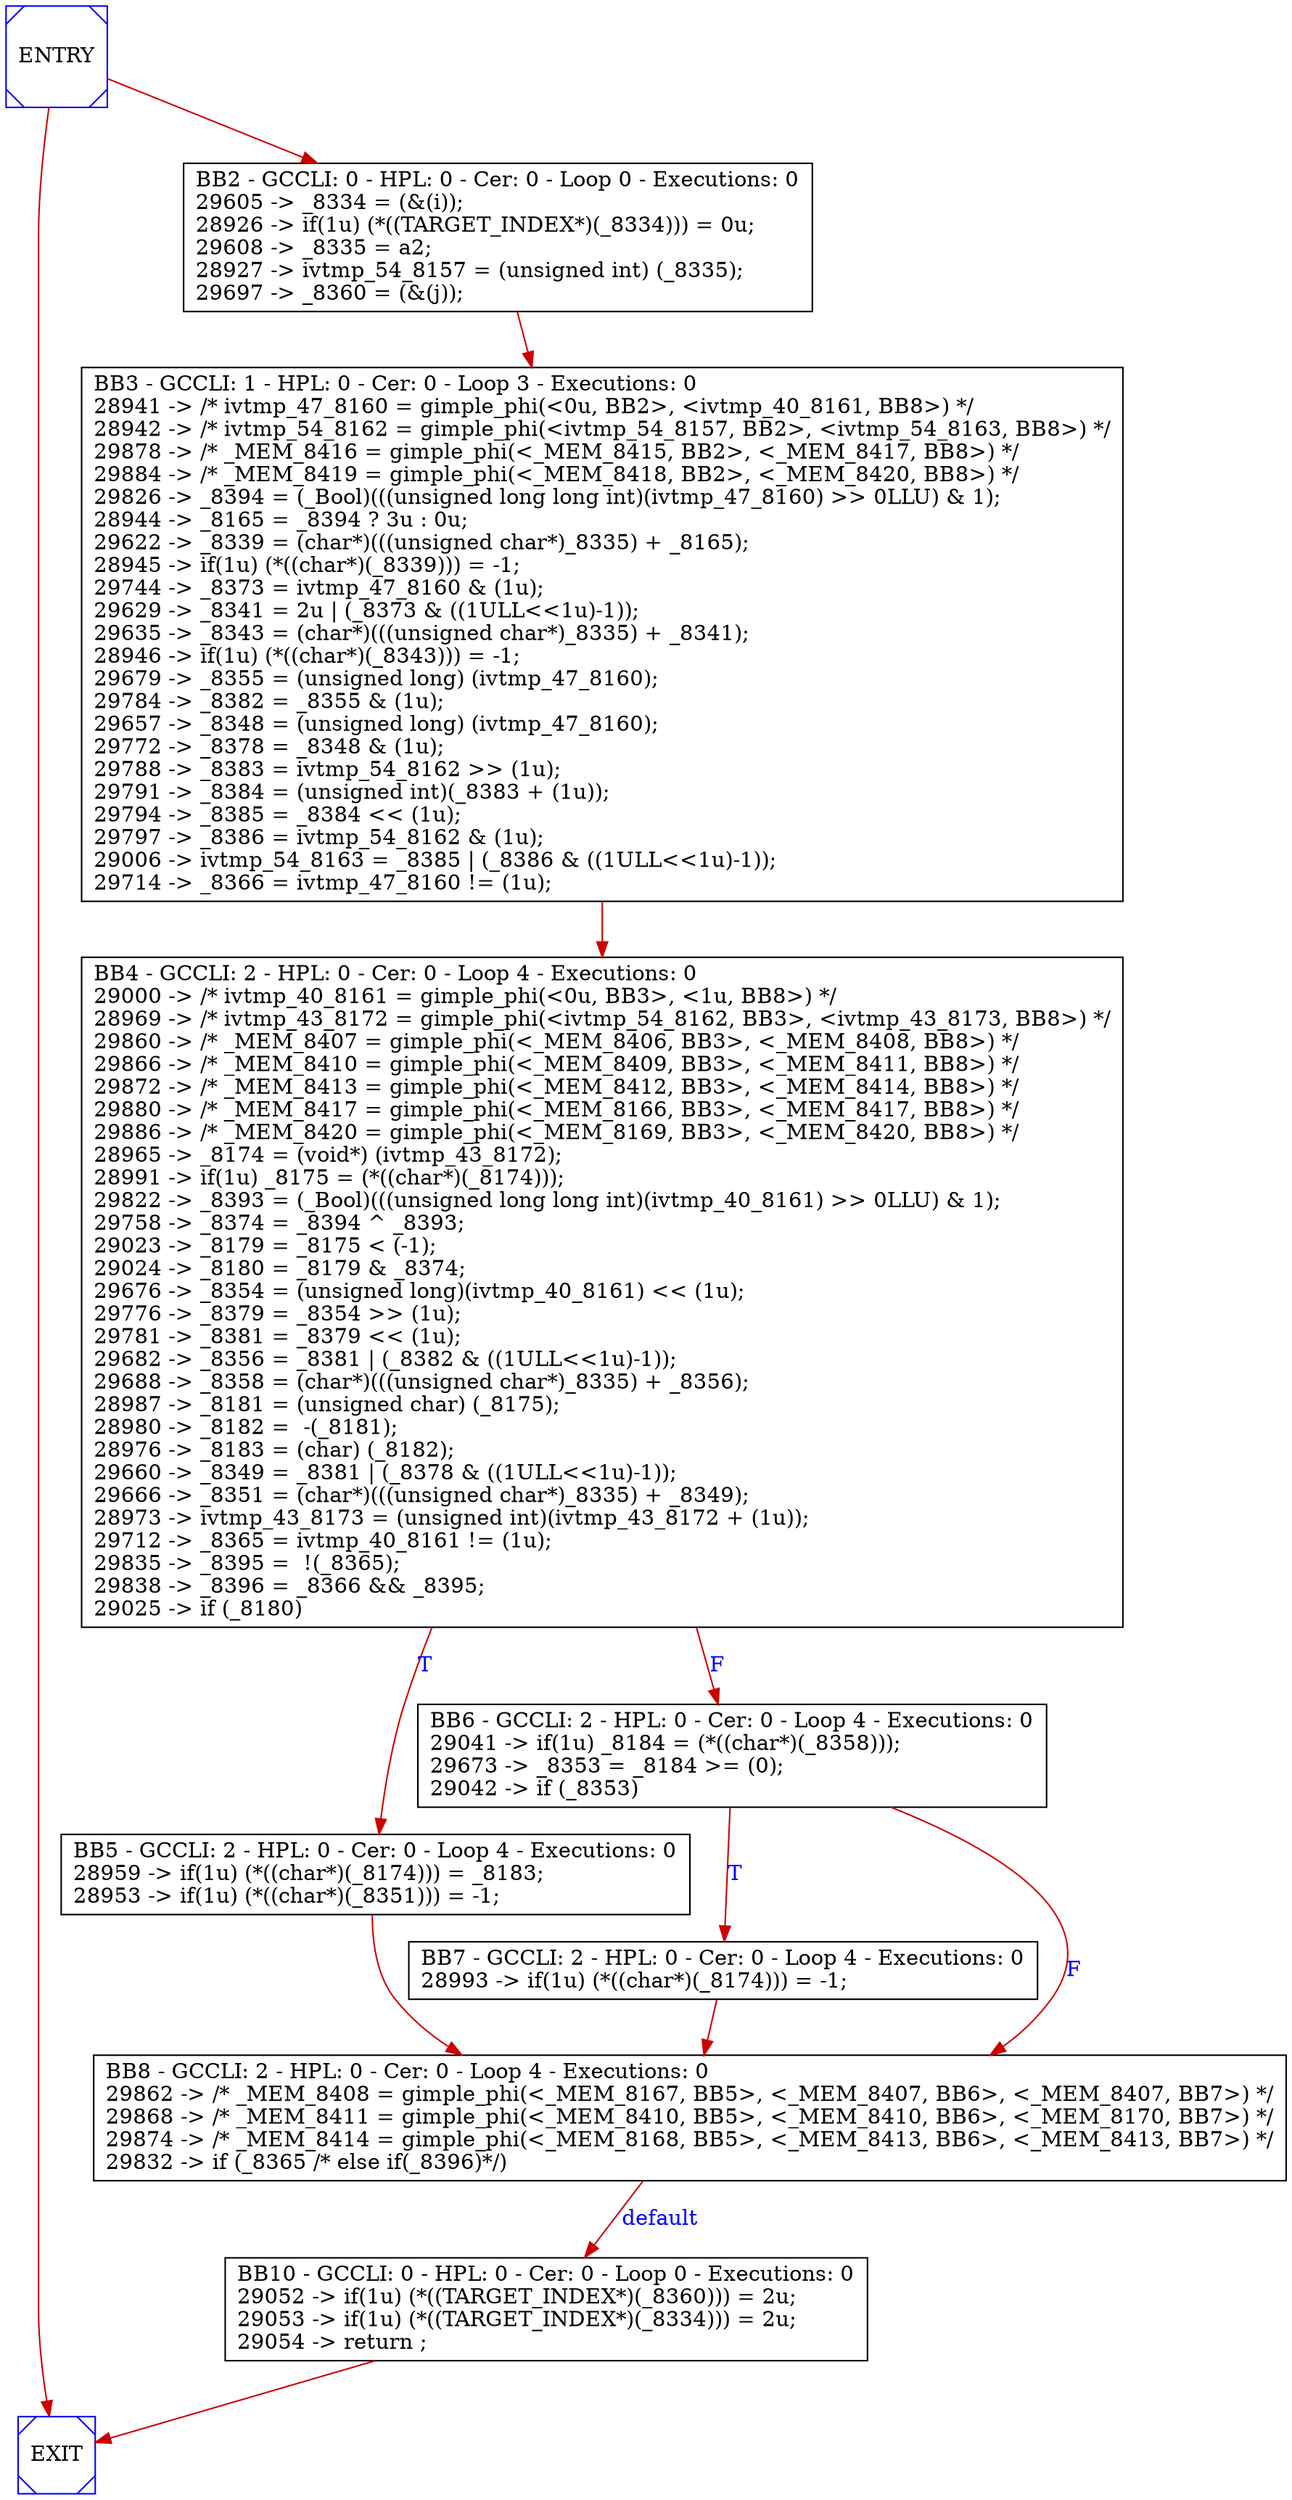 digraph G {
0[color=blue,shape=Msquare, label="ENTRY"];
1[color=blue,shape=Msquare, label="EXIT"];
2[shape=box, label="BB2 - GCCLI: 0 - HPL: 0 - Cer: 0 - Loop 0 - Executions: 0\n29605 -> _8334 = (&(i));\l28926 -> if(1u) (*((TARGET_INDEX*)(_8334))) = 0u;\l29608 -> _8335 = a2;\l28927 -> ivtmp_54_8157 = (unsigned int) (_8335);\l29697 -> _8360 = (&(j));\l"];
3[shape=box, label="BB3 - GCCLI: 1 - HPL: 0 - Cer: 0 - Loop 3 - Executions: 0\l28941 -> /* ivtmp_47_8160 = gimple_phi(<0u, BB2>, <ivtmp_40_8161, BB8>) */\l28942 -> /* ivtmp_54_8162 = gimple_phi(<ivtmp_54_8157, BB2>, <ivtmp_54_8163, BB8>) */\l29878 -> /* _MEM_8416 = gimple_phi(<_MEM_8415, BB2>, <_MEM_8417, BB8>) */\l29884 -> /* _MEM_8419 = gimple_phi(<_MEM_8418, BB2>, <_MEM_8420, BB8>) */\l29826 -> _8394 = (_Bool)(((unsigned long long int)(ivtmp_47_8160) >> 0LLU) & 1);\l28944 -> _8165 = _8394 ? 3u : 0u;\l29622 -> _8339 = (char*)(((unsigned char*)_8335) + _8165);\l28945 -> if(1u) (*((char*)(_8339))) = -1;\l29744 -> _8373 = ivtmp_47_8160 & (1u);\l29629 -> _8341 = 2u | (_8373 & ((1ULL<<1u)-1));\l29635 -> _8343 = (char*)(((unsigned char*)_8335) + _8341);\l28946 -> if(1u) (*((char*)(_8343))) = -1;\l29679 -> _8355 = (unsigned long) (ivtmp_47_8160);\l29784 -> _8382 = _8355 & (1u);\l29657 -> _8348 = (unsigned long) (ivtmp_47_8160);\l29772 -> _8378 = _8348 & (1u);\l29788 -> _8383 = ivtmp_54_8162 >> (1u);\l29791 -> _8384 = (unsigned int)(_8383 + (1u));\l29794 -> _8385 = _8384 << (1u);\l29797 -> _8386 = ivtmp_54_8162 & (1u);\l29006 -> ivtmp_54_8163 = _8385 | (_8386 & ((1ULL<<1u)-1));\l29714 -> _8366 = ivtmp_47_8160 != (1u);\l"];
4[shape=box, label="BB4 - GCCLI: 2 - HPL: 0 - Cer: 0 - Loop 4 - Executions: 0\l29000 -> /* ivtmp_40_8161 = gimple_phi(<0u, BB3>, <1u, BB8>) */\l28969 -> /* ivtmp_43_8172 = gimple_phi(<ivtmp_54_8162, BB3>, <ivtmp_43_8173, BB8>) */\l29860 -> /* _MEM_8407 = gimple_phi(<_MEM_8406, BB3>, <_MEM_8408, BB8>) */\l29866 -> /* _MEM_8410 = gimple_phi(<_MEM_8409, BB3>, <_MEM_8411, BB8>) */\l29872 -> /* _MEM_8413 = gimple_phi(<_MEM_8412, BB3>, <_MEM_8414, BB8>) */\l29880 -> /* _MEM_8417 = gimple_phi(<_MEM_8166, BB3>, <_MEM_8417, BB8>) */\l29886 -> /* _MEM_8420 = gimple_phi(<_MEM_8169, BB3>, <_MEM_8420, BB8>) */\l28965 -> _8174 = (void*) (ivtmp_43_8172);\l28991 -> if(1u) _8175 = (*((char*)(_8174)));\l29822 -> _8393 = (_Bool)(((unsigned long long int)(ivtmp_40_8161) >> 0LLU) & 1);\l29758 -> _8374 = _8394 ^ _8393;\l29023 -> _8179 = _8175 < (-1);\l29024 -> _8180 = _8179 & _8374;\l29676 -> _8354 = (unsigned long)(ivtmp_40_8161) << (1u);\l29776 -> _8379 = _8354 >> (1u);\l29781 -> _8381 = _8379 << (1u);\l29682 -> _8356 = _8381 | (_8382 & ((1ULL<<1u)-1));\l29688 -> _8358 = (char*)(((unsigned char*)_8335) + _8356);\l28987 -> _8181 = (unsigned char) (_8175);\l28980 -> _8182 =  -(_8181);\l28976 -> _8183 = (char) (_8182);\l29660 -> _8349 = _8381 | (_8378 & ((1ULL<<1u)-1));\l29666 -> _8351 = (char*)(((unsigned char*)_8335) + _8349);\l28973 -> ivtmp_43_8173 = (unsigned int)(ivtmp_43_8172 + (1u));\l29712 -> _8365 = ivtmp_40_8161 != (1u);\l29835 -> _8395 =  !(_8365);\l29838 -> _8396 = _8366 && _8395;\l29025 -> if (_8180)\l"];
5[shape=box, label="BB5 - GCCLI: 2 - HPL: 0 - Cer: 0 - Loop 4 - Executions: 0\n28959 -> if(1u) (*((char*)(_8174))) = _8183;\l28953 -> if(1u) (*((char*)(_8351))) = -1;\l"];
6[shape=box, label="BB6 - GCCLI: 2 - HPL: 0 - Cer: 0 - Loop 4 - Executions: 0\n29041 -> if(1u) _8184 = (*((char*)(_8358)));\l29673 -> _8353 = _8184 >= (0);\l29042 -> if (_8353)\l"];
7[shape=box, label="BB7 - GCCLI: 2 - HPL: 0 - Cer: 0 - Loop 4 - Executions: 0\n28993 -> if(1u) (*((char*)(_8174))) = -1;\l"];
8[shape=box, label="BB8 - GCCLI: 2 - HPL: 0 - Cer: 0 - Loop 4 - Executions: 0\l29862 -> /* _MEM_8408 = gimple_phi(<_MEM_8167, BB5>, <_MEM_8407, BB6>, <_MEM_8407, BB7>) */\l29868 -> /* _MEM_8411 = gimple_phi(<_MEM_8410, BB5>, <_MEM_8410, BB6>, <_MEM_8170, BB7>) */\l29874 -> /* _MEM_8414 = gimple_phi(<_MEM_8168, BB5>, <_MEM_8413, BB6>, <_MEM_8413, BB7>) */\l29832 -> if (_8365 /* else if(_8396)*/)\l"];
9[shape=box, label="BB10 - GCCLI: 0 - HPL: 0 - Cer: 0 - Loop 0 - Executions: 0\n29052 -> if(1u) (*((TARGET_INDEX*)(_8360))) = 2u;\l29053 -> if(1u) (*((TARGET_INDEX*)(_8334))) = 2u;\l29054 -> return ;\l"];
0->1 [fontcolor=blue, color=red3];
0->2 [fontcolor=blue, color=red3];
2->3 [fontcolor=blue, color=red3];
3->4 [fontcolor=blue, color=red3];
4->5 [fontcolor=blue, color=red3,label="T"];
4->6 [fontcolor=blue, color=red3,label="F"];
5->8 [fontcolor=blue, color=red3];
6->7 [fontcolor=blue, color=red3,label="T"];
6->8 [fontcolor=blue, color=red3,label="F"];
7->8 [fontcolor=blue, color=red3];
8->9 [fontcolor=blue, color=red3,label="default"];
9->1 [fontcolor=blue, color=red3];
}
